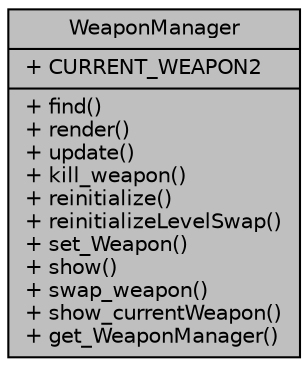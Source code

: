 digraph "WeaponManager"
{
 // INTERACTIVE_SVG=YES
  bgcolor="transparent";
  edge [fontname="Helvetica",fontsize="10",labelfontname="Helvetica",labelfontsize="10"];
  node [fontname="Helvetica",fontsize="10",shape=record];
  Node1 [label="{WeaponManager\n|+ CURRENT_WEAPON2\l|+ find()\l+ render()\l+ update()\l+ kill_weapon()\l+ reinitialize()\l+ reinitializeLevelSwap()\l+ set_Weapon()\l+ show()\l+ swap_weapon()\l+ show_currentWeapon()\l+ get_WeaponManager()\l}",height=0.2,width=0.4,color="black", fillcolor="grey75", style="filled" fontcolor="black"];
}

